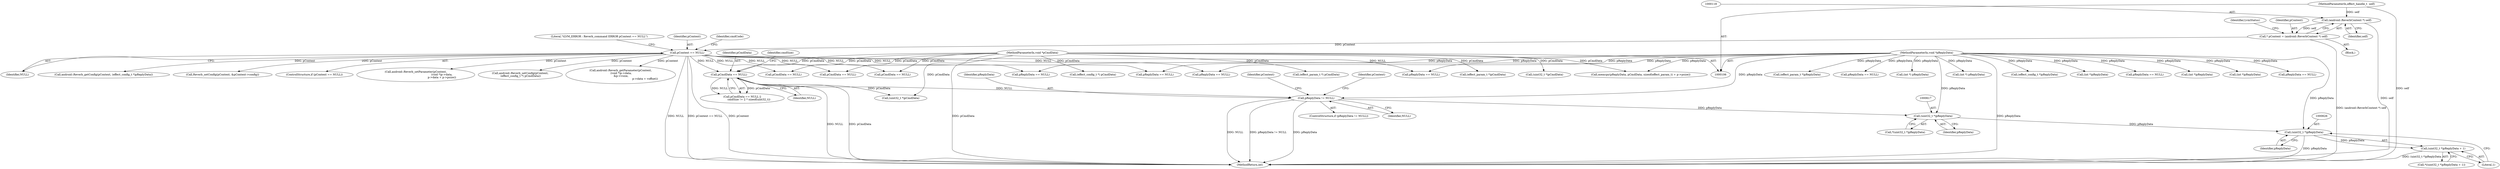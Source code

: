 digraph "0_Android_f490fc335772a9b14e78997486f4a572b0594c04_0@pointer" {
"1000625" [label="(Call,(uint32_t *)pReplyData)"];
"1000616" [label="(Call,(uint32_t *)pReplyData)"];
"1000576" [label="(Call,pReplyData != NULL)"];
"1000112" [label="(MethodParameterIn,void *pReplyData)"];
"1000560" [label="(Call,pCmdData == NULL)"];
"1000110" [label="(MethodParameterIn,void *pCmdData)"];
"1000126" [label="(Call,pContext == NULL)"];
"1000115" [label="(Call,* pContext = (android::ReverbContext *) self)"];
"1000117" [label="(Call,(android::ReverbContext *) self)"];
"1000107" [label="(MethodParameterIn,effect_handle_t  self)"];
"1000624" [label="(Call,(uint32_t *)pReplyData + 1)"];
"1000127" [label="(Identifier,pContext)"];
"1000141" [label="(Call,pReplyData == NULL)"];
"1000430" [label="(Call,android::Reverb_setParameter(pContext,\n                                                              (void *)p->data,\n                                                              p->data + p->psize))"];
"1000203" [label="(Call,(effect_config_t *) pCmdData)"];
"1000618" [label="(Identifier,pReplyData)"];
"1000201" [label="(Call,android::Reverb_setConfig(pContext,\n (effect_config_t *) pCmdData))"];
"1000230" [label="(Call,(effect_config_t *)pReplyData)"];
"1000589" [label="(Call,(uint32_t *)pCmdData)"];
"1000344" [label="(Call,android::Reverb_getParameter(pContext,\n (void *)p->data,\n &p->vsize,\n                                                          p->data + voffset))"];
"1000577" [label="(Identifier,pReplyData)"];
"1000113" [label="(Block,)"];
"1000448" [label="(Call,pReplyData == NULL)"];
"1000476" [label="(Call,(int *)pReplyData)"];
"1000685" [label="(MethodReturn,int)"];
"1000624" [label="(Call,(uint32_t *)pReplyData + 1)"];
"1000519" [label="(Call,pReplyData == NULL)"];
"1000136" [label="(Identifier,cmdCode)"];
"1000376" [label="(Call,pCmdData == NULL)"];
"1000270" [label="(Call,pCmdData == NULL)"];
"1000116" [label="(Identifier,pContext)"];
"1000578" [label="(Identifier,NULL)"];
"1000388" [label="(Call,pReplyData == NULL)"];
"1000564" [label="(Identifier,cmdSize)"];
"1000123" [label="(Identifier,LvmStatus)"];
"1000310" [label="(Call,memcpy(pReplyData, pCmdData, sizeof(effect_param_t) + p->psize))"];
"1000210" [label="(Call,pReplyData == NULL)"];
"1000131" [label="(Literal,\"\tLVM_ERROR : Reverb_command ERROR pContext == NULL\")"];
"1000126" [label="(Call,pContext == NULL)"];
"1000409" [label="(Call,(effect_param_t *) pCmdData)"];
"1000427" [label="(Call,(int *)pReplyData)"];
"1000560" [label="(Call,pCmdData == NULL)"];
"1000128" [label="(Identifier,NULL)"];
"1000616" [label="(Call,(uint32_t *)pReplyData)"];
"1000628" [label="(Literal,1)"];
"1000228" [label="(Call,android::Reverb_getConfig(pContext, (effect_config_t *)pReplyData))"];
"1000547" [label="(Call,(int *)pReplyData)"];
"1000235" [label="(Call,Reverb_setConfig(pContext, &pContext->config))"];
"1000178" [label="(Call,pReplyData == NULL)"];
"1000125" [label="(ControlStructure,if (pContext == NULL))"];
"1000321" [label="(Call,(effect_param_t *)pReplyData)"];
"1000562" [label="(Identifier,NULL)"];
"1000115" [label="(Call,* pContext = (android::ReverbContext *) self)"];
"1000625" [label="(Call,(uint32_t *)pReplyData)"];
"1000107" [label="(MethodParameterIn,effect_handle_t  self)"];
"1000576" [label="(Call,pReplyData != NULL)"];
"1000288" [label="(Call,pReplyData == NULL)"];
"1000169" [label="(Call,pCmdData == NULL)"];
"1000627" [label="(Identifier,pReplyData)"];
"1000623" [label="(Call,*((uint32_t *)pReplyData + 1))"];
"1000112" [label="(MethodParameterIn,void *pReplyData)"];
"1000648" [label="(Identifier,pContext)"];
"1000582" [label="(Identifier,pContext)"];
"1000247" [label="(Call,(effect_param_t *)pCmdData)"];
"1000575" [label="(ControlStructure,if (pReplyData != NULL))"];
"1000561" [label="(Identifier,pCmdData)"];
"1000606" [label="(Call,(uint32_t *)pCmdData)"];
"1000198" [label="(Call,(int *) pReplyData)"];
"1000559" [label="(Call,pCmdData == NULL ||\n                cmdSize != 2 * sizeof(uint32_t))"];
"1000110" [label="(MethodParameterIn,void *pCmdData)"];
"1000117" [label="(Call,(android::ReverbContext *) self)"];
"1000615" [label="(Call,*(uint32_t *)pReplyData)"];
"1000119" [label="(Identifier,self)"];
"1000161" [label="(Call,(int *) pReplyData)"];
"1000625" -> "1000624"  [label="AST: "];
"1000625" -> "1000627"  [label="CFG: "];
"1000626" -> "1000625"  [label="AST: "];
"1000627" -> "1000625"  [label="AST: "];
"1000628" -> "1000625"  [label="CFG: "];
"1000625" -> "1000685"  [label="DDG: pReplyData"];
"1000625" -> "1000624"  [label="DDG: pReplyData"];
"1000616" -> "1000625"  [label="DDG: pReplyData"];
"1000112" -> "1000625"  [label="DDG: pReplyData"];
"1000616" -> "1000615"  [label="AST: "];
"1000616" -> "1000618"  [label="CFG: "];
"1000617" -> "1000616"  [label="AST: "];
"1000618" -> "1000616"  [label="AST: "];
"1000615" -> "1000616"  [label="CFG: "];
"1000576" -> "1000616"  [label="DDG: pReplyData"];
"1000112" -> "1000616"  [label="DDG: pReplyData"];
"1000576" -> "1000575"  [label="AST: "];
"1000576" -> "1000578"  [label="CFG: "];
"1000577" -> "1000576"  [label="AST: "];
"1000578" -> "1000576"  [label="AST: "];
"1000582" -> "1000576"  [label="CFG: "];
"1000648" -> "1000576"  [label="CFG: "];
"1000576" -> "1000685"  [label="DDG: pReplyData"];
"1000576" -> "1000685"  [label="DDG: NULL"];
"1000576" -> "1000685"  [label="DDG: pReplyData != NULL"];
"1000112" -> "1000576"  [label="DDG: pReplyData"];
"1000560" -> "1000576"  [label="DDG: NULL"];
"1000112" -> "1000106"  [label="AST: "];
"1000112" -> "1000685"  [label="DDG: pReplyData"];
"1000112" -> "1000141"  [label="DDG: pReplyData"];
"1000112" -> "1000161"  [label="DDG: pReplyData"];
"1000112" -> "1000178"  [label="DDG: pReplyData"];
"1000112" -> "1000198"  [label="DDG: pReplyData"];
"1000112" -> "1000210"  [label="DDG: pReplyData"];
"1000112" -> "1000230"  [label="DDG: pReplyData"];
"1000112" -> "1000288"  [label="DDG: pReplyData"];
"1000112" -> "1000310"  [label="DDG: pReplyData"];
"1000112" -> "1000321"  [label="DDG: pReplyData"];
"1000112" -> "1000388"  [label="DDG: pReplyData"];
"1000112" -> "1000427"  [label="DDG: pReplyData"];
"1000112" -> "1000448"  [label="DDG: pReplyData"];
"1000112" -> "1000476"  [label="DDG: pReplyData"];
"1000112" -> "1000519"  [label="DDG: pReplyData"];
"1000112" -> "1000547"  [label="DDG: pReplyData"];
"1000560" -> "1000559"  [label="AST: "];
"1000560" -> "1000562"  [label="CFG: "];
"1000561" -> "1000560"  [label="AST: "];
"1000562" -> "1000560"  [label="AST: "];
"1000564" -> "1000560"  [label="CFG: "];
"1000559" -> "1000560"  [label="CFG: "];
"1000560" -> "1000685"  [label="DDG: NULL"];
"1000560" -> "1000685"  [label="DDG: pCmdData"];
"1000560" -> "1000559"  [label="DDG: pCmdData"];
"1000560" -> "1000559"  [label="DDG: NULL"];
"1000110" -> "1000560"  [label="DDG: pCmdData"];
"1000126" -> "1000560"  [label="DDG: NULL"];
"1000560" -> "1000589"  [label="DDG: pCmdData"];
"1000110" -> "1000106"  [label="AST: "];
"1000110" -> "1000685"  [label="DDG: pCmdData"];
"1000110" -> "1000169"  [label="DDG: pCmdData"];
"1000110" -> "1000203"  [label="DDG: pCmdData"];
"1000110" -> "1000247"  [label="DDG: pCmdData"];
"1000110" -> "1000270"  [label="DDG: pCmdData"];
"1000110" -> "1000310"  [label="DDG: pCmdData"];
"1000110" -> "1000376"  [label="DDG: pCmdData"];
"1000110" -> "1000409"  [label="DDG: pCmdData"];
"1000110" -> "1000589"  [label="DDG: pCmdData"];
"1000110" -> "1000606"  [label="DDG: pCmdData"];
"1000126" -> "1000125"  [label="AST: "];
"1000126" -> "1000128"  [label="CFG: "];
"1000127" -> "1000126"  [label="AST: "];
"1000128" -> "1000126"  [label="AST: "];
"1000131" -> "1000126"  [label="CFG: "];
"1000136" -> "1000126"  [label="CFG: "];
"1000126" -> "1000685"  [label="DDG: pContext == NULL"];
"1000126" -> "1000685"  [label="DDG: pContext"];
"1000126" -> "1000685"  [label="DDG: NULL"];
"1000115" -> "1000126"  [label="DDG: pContext"];
"1000126" -> "1000141"  [label="DDG: NULL"];
"1000126" -> "1000169"  [label="DDG: NULL"];
"1000126" -> "1000201"  [label="DDG: pContext"];
"1000126" -> "1000210"  [label="DDG: NULL"];
"1000126" -> "1000228"  [label="DDG: pContext"];
"1000126" -> "1000235"  [label="DDG: pContext"];
"1000126" -> "1000270"  [label="DDG: NULL"];
"1000126" -> "1000344"  [label="DDG: pContext"];
"1000126" -> "1000376"  [label="DDG: NULL"];
"1000126" -> "1000430"  [label="DDG: pContext"];
"1000126" -> "1000448"  [label="DDG: NULL"];
"1000126" -> "1000519"  [label="DDG: NULL"];
"1000115" -> "1000113"  [label="AST: "];
"1000115" -> "1000117"  [label="CFG: "];
"1000116" -> "1000115"  [label="AST: "];
"1000117" -> "1000115"  [label="AST: "];
"1000123" -> "1000115"  [label="CFG: "];
"1000115" -> "1000685"  [label="DDG: (android::ReverbContext *) self"];
"1000117" -> "1000115"  [label="DDG: self"];
"1000117" -> "1000119"  [label="CFG: "];
"1000118" -> "1000117"  [label="AST: "];
"1000119" -> "1000117"  [label="AST: "];
"1000117" -> "1000685"  [label="DDG: self"];
"1000107" -> "1000117"  [label="DDG: self"];
"1000107" -> "1000106"  [label="AST: "];
"1000107" -> "1000685"  [label="DDG: self"];
"1000624" -> "1000623"  [label="AST: "];
"1000624" -> "1000628"  [label="CFG: "];
"1000628" -> "1000624"  [label="AST: "];
"1000623" -> "1000624"  [label="CFG: "];
"1000624" -> "1000685"  [label="DDG: (uint32_t *)pReplyData"];
}
